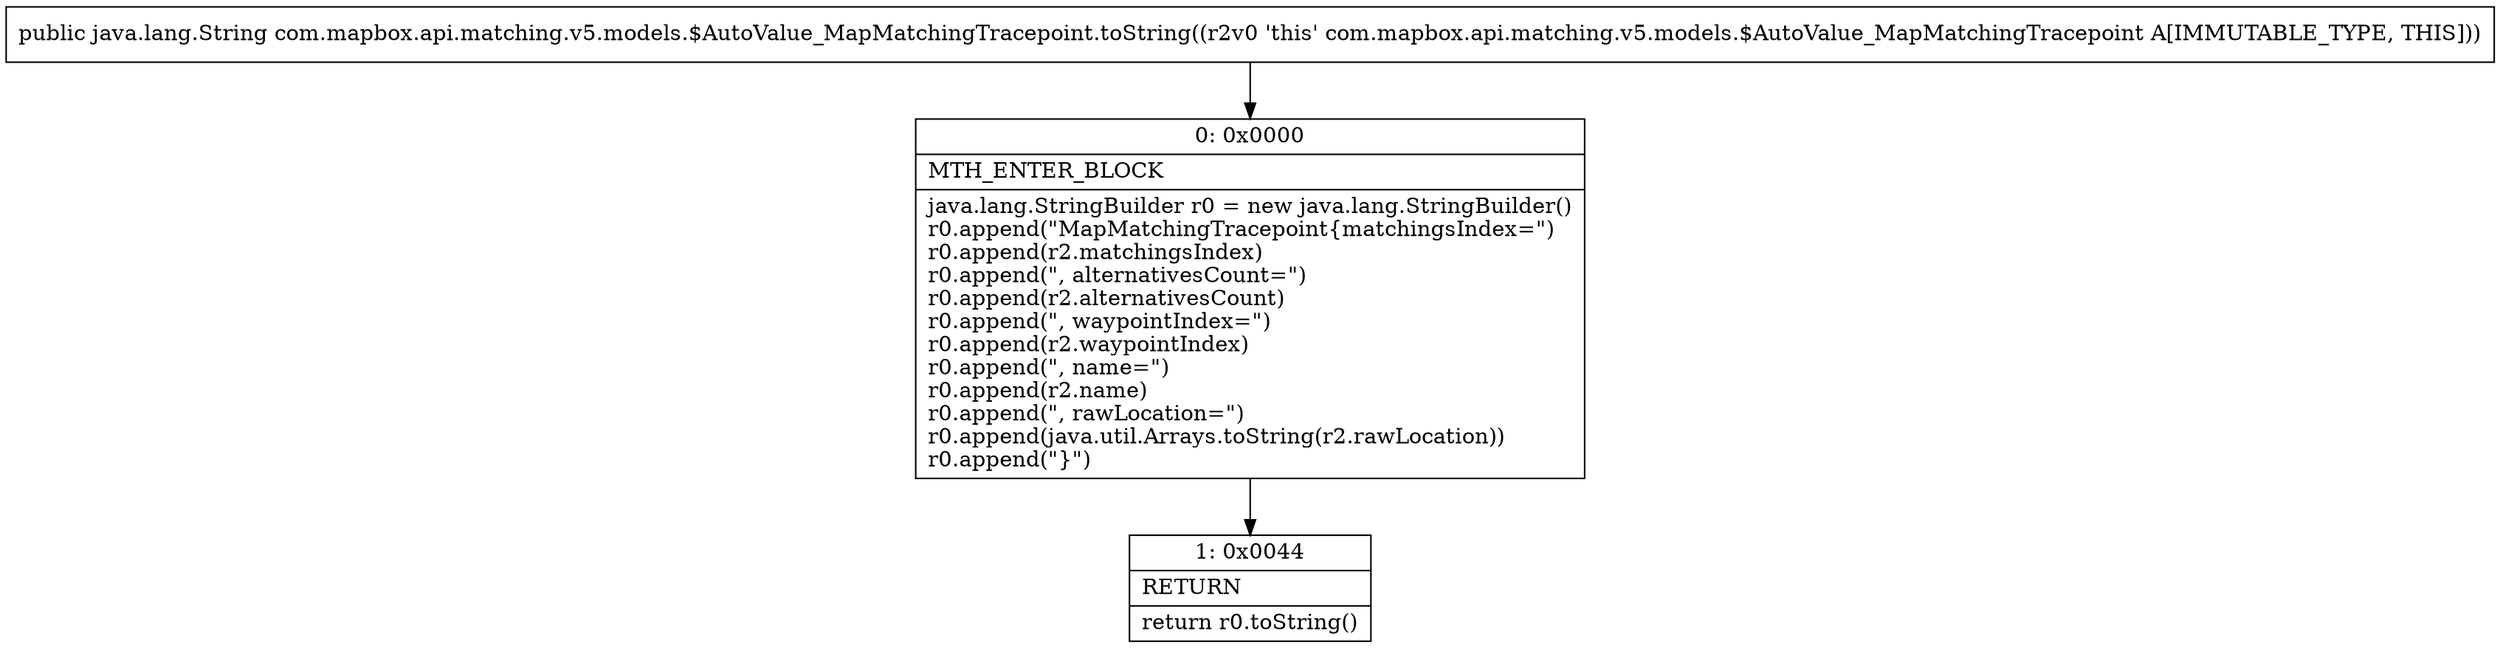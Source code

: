 digraph "CFG forcom.mapbox.api.matching.v5.models.$AutoValue_MapMatchingTracepoint.toString()Ljava\/lang\/String;" {
Node_0 [shape=record,label="{0\:\ 0x0000|MTH_ENTER_BLOCK\l|java.lang.StringBuilder r0 = new java.lang.StringBuilder()\lr0.append(\"MapMatchingTracepoint\{matchingsIndex=\")\lr0.append(r2.matchingsIndex)\lr0.append(\", alternativesCount=\")\lr0.append(r2.alternativesCount)\lr0.append(\", waypointIndex=\")\lr0.append(r2.waypointIndex)\lr0.append(\", name=\")\lr0.append(r2.name)\lr0.append(\", rawLocation=\")\lr0.append(java.util.Arrays.toString(r2.rawLocation))\lr0.append(\"\}\")\l}"];
Node_1 [shape=record,label="{1\:\ 0x0044|RETURN\l|return r0.toString()\l}"];
MethodNode[shape=record,label="{public java.lang.String com.mapbox.api.matching.v5.models.$AutoValue_MapMatchingTracepoint.toString((r2v0 'this' com.mapbox.api.matching.v5.models.$AutoValue_MapMatchingTracepoint A[IMMUTABLE_TYPE, THIS])) }"];
MethodNode -> Node_0;
Node_0 -> Node_1;
}

